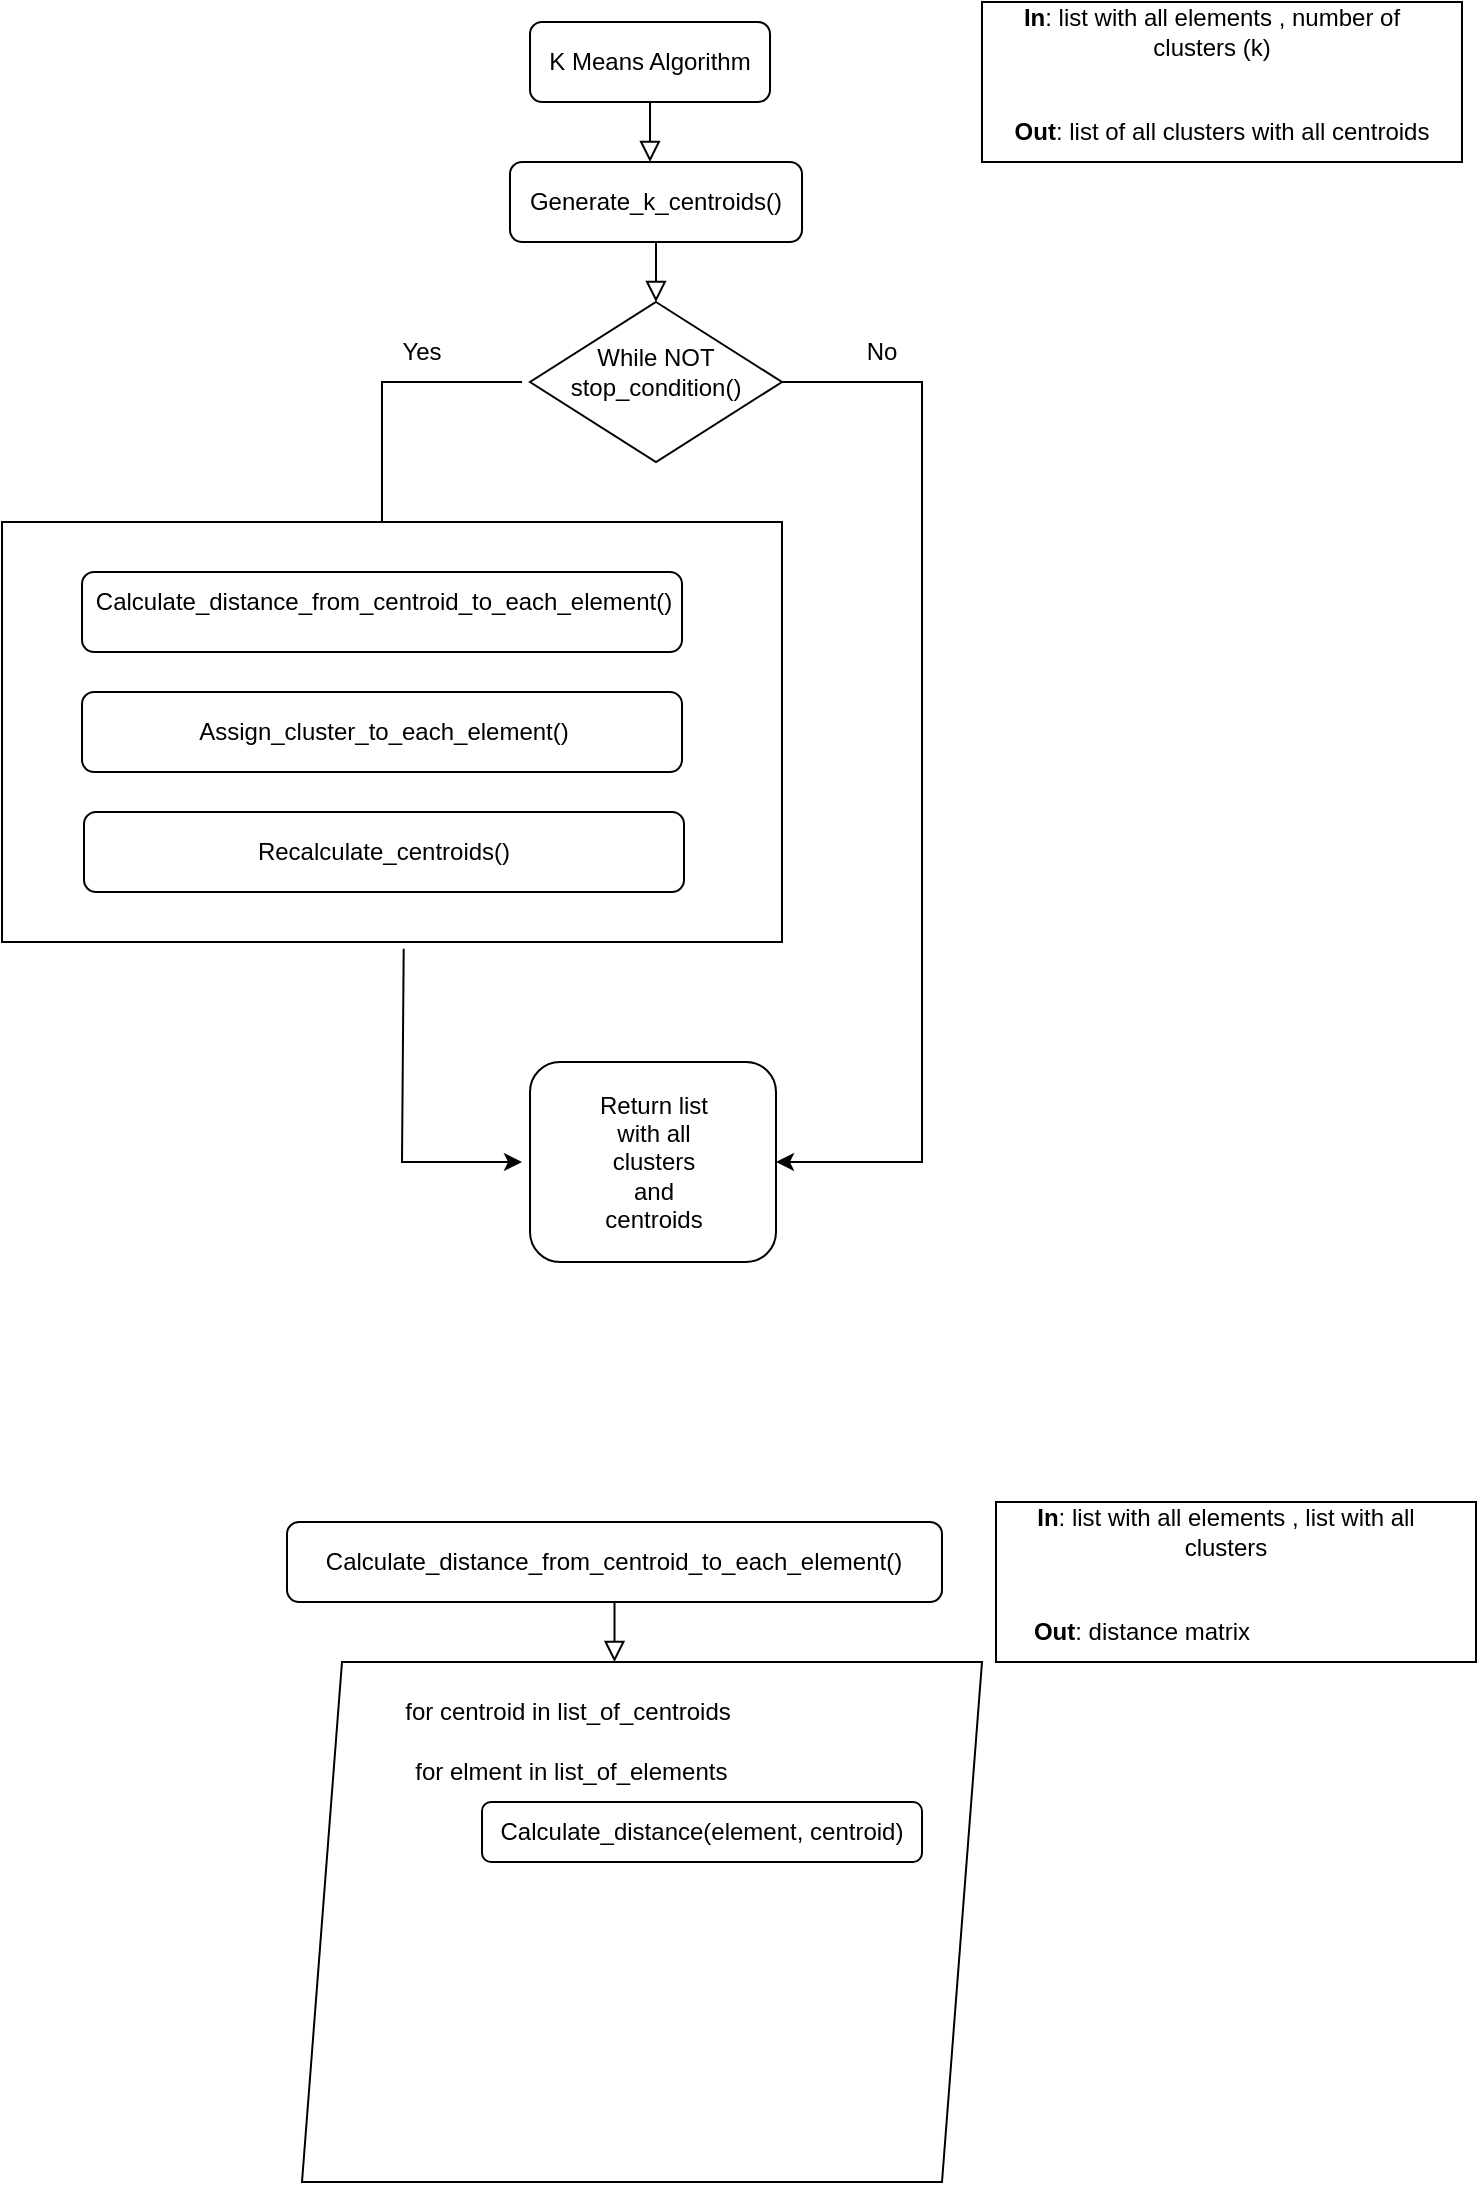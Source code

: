 <mxfile version="21.0.7" type="github">
  <diagram id="C5RBs43oDa-KdzZeNtuy" name="Page-1">
    <mxGraphModel dx="1741" dy="958" grid="1" gridSize="10" guides="1" tooltips="1" connect="1" arrows="1" fold="1" page="1" pageScale="1" pageWidth="827" pageHeight="1169" math="0" shadow="0">
      <root>
        <mxCell id="WIyWlLk6GJQsqaUBKTNV-0" />
        <mxCell id="WIyWlLk6GJQsqaUBKTNV-1" parent="WIyWlLk6GJQsqaUBKTNV-0" />
        <mxCell id="WIyWlLk6GJQsqaUBKTNV-2" value="" style="rounded=0;html=1;jettySize=auto;orthogonalLoop=1;fontSize=11;endArrow=block;endFill=0;endSize=8;strokeWidth=1;shadow=0;labelBackgroundColor=none;edgeStyle=orthogonalEdgeStyle;" parent="WIyWlLk6GJQsqaUBKTNV-1" source="WIyWlLk6GJQsqaUBKTNV-3" edge="1">
          <mxGeometry relative="1" as="geometry">
            <mxPoint x="414" y="80" as="targetPoint" />
          </mxGeometry>
        </mxCell>
        <mxCell id="WIyWlLk6GJQsqaUBKTNV-3" value="K Means Algorithm" style="rounded=1;whiteSpace=wrap;html=1;fontSize=12;glass=0;strokeWidth=1;shadow=0;" parent="WIyWlLk6GJQsqaUBKTNV-1" vertex="1">
          <mxGeometry x="354" y="10" width="120" height="40" as="geometry" />
        </mxCell>
        <mxCell id="N45urT5iT_6IWGHpwI25-0" value="" style="rounded=0;whiteSpace=wrap;html=1;" vertex="1" parent="WIyWlLk6GJQsqaUBKTNV-1">
          <mxGeometry x="580" width="240" height="80" as="geometry" />
        </mxCell>
        <mxCell id="N45urT5iT_6IWGHpwI25-1" value="&lt;b&gt;In&lt;/b&gt;: list with all elements , number of clusters (k)" style="text;html=1;strokeColor=none;fillColor=none;align=center;verticalAlign=middle;whiteSpace=wrap;rounded=0;" vertex="1" parent="WIyWlLk6GJQsqaUBKTNV-1">
          <mxGeometry x="580" width="230" height="30" as="geometry" />
        </mxCell>
        <mxCell id="N45urT5iT_6IWGHpwI25-3" value="&lt;b&gt;Out&lt;/b&gt;: list of all clusters with all centroids" style="text;html=1;strokeColor=none;fillColor=none;align=center;verticalAlign=middle;whiteSpace=wrap;rounded=0;" vertex="1" parent="WIyWlLk6GJQsqaUBKTNV-1">
          <mxGeometry x="580" y="50" width="240" height="30" as="geometry" />
        </mxCell>
        <mxCell id="N45urT5iT_6IWGHpwI25-5" value="" style="rounded=1;whiteSpace=wrap;html=1;" vertex="1" parent="WIyWlLk6GJQsqaUBKTNV-1">
          <mxGeometry x="344" y="80" width="146" height="40" as="geometry" />
        </mxCell>
        <mxCell id="N45urT5iT_6IWGHpwI25-6" value="Generate_k_centroids()" style="text;html=1;strokeColor=none;fillColor=none;align=center;verticalAlign=middle;whiteSpace=wrap;rounded=0;" vertex="1" parent="WIyWlLk6GJQsqaUBKTNV-1">
          <mxGeometry x="389" y="85" width="56" height="30" as="geometry" />
        </mxCell>
        <mxCell id="N45urT5iT_6IWGHpwI25-7" value="" style="rhombus;whiteSpace=wrap;html=1;" vertex="1" parent="WIyWlLk6GJQsqaUBKTNV-1">
          <mxGeometry x="354" y="150" width="126" height="80" as="geometry" />
        </mxCell>
        <mxCell id="N45urT5iT_6IWGHpwI25-10" value="" style="rounded=0;html=1;jettySize=auto;orthogonalLoop=1;fontSize=11;endArrow=block;endFill=0;endSize=8;strokeWidth=1;shadow=0;labelBackgroundColor=none;edgeStyle=orthogonalEdgeStyle;exitX=0.5;exitY=1;exitDx=0;exitDy=0;" edge="1" parent="WIyWlLk6GJQsqaUBKTNV-1" source="N45urT5iT_6IWGHpwI25-5" target="N45urT5iT_6IWGHpwI25-7">
          <mxGeometry relative="1" as="geometry">
            <mxPoint x="540" y="250" as="sourcePoint" />
            <mxPoint x="420" y="150" as="targetPoint" />
            <Array as="points" />
          </mxGeometry>
        </mxCell>
        <mxCell id="N45urT5iT_6IWGHpwI25-11" value="While NOT stop_condition()" style="text;html=1;strokeColor=none;fillColor=none;align=center;verticalAlign=middle;whiteSpace=wrap;rounded=0;" vertex="1" parent="WIyWlLk6GJQsqaUBKTNV-1">
          <mxGeometry x="387" y="170" width="60" height="30" as="geometry" />
        </mxCell>
        <mxCell id="N45urT5iT_6IWGHpwI25-12" value="" style="endArrow=classic;html=1;rounded=0;" edge="1" parent="WIyWlLk6GJQsqaUBKTNV-1">
          <mxGeometry width="50" height="50" relative="1" as="geometry">
            <mxPoint x="350" y="190" as="sourcePoint" />
            <mxPoint x="280" y="270" as="targetPoint" />
            <Array as="points">
              <mxPoint x="280" y="190" />
            </Array>
          </mxGeometry>
        </mxCell>
        <mxCell id="N45urT5iT_6IWGHpwI25-13" value="" style="endArrow=classic;html=1;rounded=0;entryX=1;entryY=0.5;entryDx=0;entryDy=0;" edge="1" parent="WIyWlLk6GJQsqaUBKTNV-1" target="N45urT5iT_6IWGHpwI25-19">
          <mxGeometry width="50" height="50" relative="1" as="geometry">
            <mxPoint x="480" y="190" as="sourcePoint" />
            <mxPoint x="550" y="270" as="targetPoint" />
            <Array as="points">
              <mxPoint x="550" y="190" />
              <mxPoint x="550" y="510" />
              <mxPoint x="550" y="580" />
              <mxPoint x="500" y="580" />
            </Array>
          </mxGeometry>
        </mxCell>
        <mxCell id="N45urT5iT_6IWGHpwI25-16" value="Yes" style="text;html=1;strokeColor=none;fillColor=none;align=center;verticalAlign=middle;whiteSpace=wrap;rounded=0;" vertex="1" parent="WIyWlLk6GJQsqaUBKTNV-1">
          <mxGeometry x="270" y="160" width="60" height="30" as="geometry" />
        </mxCell>
        <mxCell id="N45urT5iT_6IWGHpwI25-17" value="No" style="text;html=1;strokeColor=none;fillColor=none;align=center;verticalAlign=middle;whiteSpace=wrap;rounded=0;" vertex="1" parent="WIyWlLk6GJQsqaUBKTNV-1">
          <mxGeometry x="500" y="160" width="60" height="30" as="geometry" />
        </mxCell>
        <mxCell id="N45urT5iT_6IWGHpwI25-18" value="" style="rounded=0;whiteSpace=wrap;html=1;" vertex="1" parent="WIyWlLk6GJQsqaUBKTNV-1">
          <mxGeometry x="90" y="260" width="390" height="210" as="geometry" />
        </mxCell>
        <mxCell id="N45urT5iT_6IWGHpwI25-19" value="" style="rounded=1;whiteSpace=wrap;html=1;" vertex="1" parent="WIyWlLk6GJQsqaUBKTNV-1">
          <mxGeometry x="354" y="530" width="123" height="100" as="geometry" />
        </mxCell>
        <mxCell id="N45urT5iT_6IWGHpwI25-20" value="Return list with all clusters and centroids" style="text;html=1;strokeColor=none;fillColor=none;align=center;verticalAlign=middle;whiteSpace=wrap;rounded=0;" vertex="1" parent="WIyWlLk6GJQsqaUBKTNV-1">
          <mxGeometry x="385.5" y="565" width="60" height="30" as="geometry" />
        </mxCell>
        <mxCell id="N45urT5iT_6IWGHpwI25-22" value="" style="rounded=1;whiteSpace=wrap;html=1;" vertex="1" parent="WIyWlLk6GJQsqaUBKTNV-1">
          <mxGeometry x="130" y="285" width="300" height="40" as="geometry" />
        </mxCell>
        <mxCell id="N45urT5iT_6IWGHpwI25-23" value="Calculate_distance_from_centroid_to_each_element()" style="text;html=1;strokeColor=none;fillColor=none;align=center;verticalAlign=middle;whiteSpace=wrap;rounded=0;" vertex="1" parent="WIyWlLk6GJQsqaUBKTNV-1">
          <mxGeometry x="253" y="285" width="56" height="30" as="geometry" />
        </mxCell>
        <mxCell id="N45urT5iT_6IWGHpwI25-24" value="" style="rounded=1;whiteSpace=wrap;html=1;" vertex="1" parent="WIyWlLk6GJQsqaUBKTNV-1">
          <mxGeometry x="131" y="405" width="300" height="40" as="geometry" />
        </mxCell>
        <mxCell id="N45urT5iT_6IWGHpwI25-25" value="Recalculate_centroids()" style="text;html=1;strokeColor=none;fillColor=none;align=center;verticalAlign=middle;whiteSpace=wrap;rounded=0;" vertex="1" parent="WIyWlLk6GJQsqaUBKTNV-1">
          <mxGeometry x="253" y="410" width="56" height="30" as="geometry" />
        </mxCell>
        <mxCell id="N45urT5iT_6IWGHpwI25-27" value="" style="rounded=1;whiteSpace=wrap;html=1;" vertex="1" parent="WIyWlLk6GJQsqaUBKTNV-1">
          <mxGeometry x="130" y="345" width="300" height="40" as="geometry" />
        </mxCell>
        <mxCell id="N45urT5iT_6IWGHpwI25-28" value="Assign_cluster_to_each_element()" style="text;html=1;strokeColor=none;fillColor=none;align=center;verticalAlign=middle;whiteSpace=wrap;rounded=0;" vertex="1" parent="WIyWlLk6GJQsqaUBKTNV-1">
          <mxGeometry x="253" y="350" width="56" height="30" as="geometry" />
        </mxCell>
        <mxCell id="N45urT5iT_6IWGHpwI25-31" style="edgeStyle=orthogonalEdgeStyle;rounded=0;orthogonalLoop=1;jettySize=auto;html=1;exitX=0.5;exitY=1;exitDx=0;exitDy=0;" edge="1" parent="WIyWlLk6GJQsqaUBKTNV-1" source="N45urT5iT_6IWGHpwI25-18" target="N45urT5iT_6IWGHpwI25-18">
          <mxGeometry relative="1" as="geometry" />
        </mxCell>
        <mxCell id="N45urT5iT_6IWGHpwI25-32" value="" style="endArrow=classic;html=1;rounded=0;exitX=0.515;exitY=1.016;exitDx=0;exitDy=0;exitPerimeter=0;" edge="1" parent="WIyWlLk6GJQsqaUBKTNV-1" source="N45urT5iT_6IWGHpwI25-18">
          <mxGeometry width="50" height="50" relative="1" as="geometry">
            <mxPoint x="330" y="510" as="sourcePoint" />
            <mxPoint x="350" y="580" as="targetPoint" />
            <Array as="points">
              <mxPoint x="290" y="580" />
            </Array>
          </mxGeometry>
        </mxCell>
        <mxCell id="N45urT5iT_6IWGHpwI25-35" value="" style="rounded=0;html=1;jettySize=auto;orthogonalLoop=1;fontSize=11;endArrow=block;endFill=0;endSize=8;strokeWidth=1;shadow=0;labelBackgroundColor=none;edgeStyle=orthogonalEdgeStyle;" edge="1" parent="WIyWlLk6GJQsqaUBKTNV-1" source="N45urT5iT_6IWGHpwI25-36">
          <mxGeometry relative="1" as="geometry">
            <mxPoint x="396.25" y="830" as="targetPoint" />
          </mxGeometry>
        </mxCell>
        <mxCell id="N45urT5iT_6IWGHpwI25-36" value="" style="rounded=1;whiteSpace=wrap;html=1;fontSize=12;glass=0;strokeWidth=1;shadow=0;" vertex="1" parent="WIyWlLk6GJQsqaUBKTNV-1">
          <mxGeometry x="232.5" y="760" width="327.5" height="40" as="geometry" />
        </mxCell>
        <mxCell id="N45urT5iT_6IWGHpwI25-37" value="" style="rounded=0;whiteSpace=wrap;html=1;" vertex="1" parent="WIyWlLk6GJQsqaUBKTNV-1">
          <mxGeometry x="587" y="750" width="240" height="80" as="geometry" />
        </mxCell>
        <mxCell id="N45urT5iT_6IWGHpwI25-38" value="&lt;b&gt;In&lt;/b&gt;: list with all elements , list with all clusters" style="text;html=1;strokeColor=none;fillColor=none;align=center;verticalAlign=middle;whiteSpace=wrap;rounded=0;" vertex="1" parent="WIyWlLk6GJQsqaUBKTNV-1">
          <mxGeometry x="587" y="750" width="230" height="30" as="geometry" />
        </mxCell>
        <mxCell id="N45urT5iT_6IWGHpwI25-39" value="&lt;b&gt;Out&lt;/b&gt;: distance matrix" style="text;html=1;strokeColor=none;fillColor=none;align=center;verticalAlign=middle;whiteSpace=wrap;rounded=0;" vertex="1" parent="WIyWlLk6GJQsqaUBKTNV-1">
          <mxGeometry x="540" y="800" width="240" height="30" as="geometry" />
        </mxCell>
        <mxCell id="N45urT5iT_6IWGHpwI25-40" value="Calculate_distance_from_centroid_to_each_element()" style="text;html=1;strokeColor=none;fillColor=none;align=center;verticalAlign=middle;whiteSpace=wrap;rounded=0;" vertex="1" parent="WIyWlLk6GJQsqaUBKTNV-1">
          <mxGeometry x="368.25" y="765" width="56" height="30" as="geometry" />
        </mxCell>
        <mxCell id="N45urT5iT_6IWGHpwI25-42" value="" style="shape=parallelogram;perimeter=parallelogramPerimeter;whiteSpace=wrap;html=1;fixedSize=1;" vertex="1" parent="WIyWlLk6GJQsqaUBKTNV-1">
          <mxGeometry x="240" y="830" width="340" height="260" as="geometry" />
        </mxCell>
        <mxCell id="N45urT5iT_6IWGHpwI25-43" value="for centroid in list_of_centroids" style="text;html=1;strokeColor=none;fillColor=none;align=center;verticalAlign=middle;whiteSpace=wrap;rounded=0;" vertex="1" parent="WIyWlLk6GJQsqaUBKTNV-1">
          <mxGeometry x="253" y="840" width="240" height="30" as="geometry" />
        </mxCell>
        <mxCell id="N45urT5iT_6IWGHpwI25-44" value="&lt;span style=&quot;white-space: pre;&quot;&gt;	&lt;/span&gt;for elment in list_of_elements" style="text;html=1;strokeColor=none;fillColor=none;align=center;verticalAlign=middle;whiteSpace=wrap;rounded=0;" vertex="1" parent="WIyWlLk6GJQsqaUBKTNV-1">
          <mxGeometry x="253" y="870" width="240" height="30" as="geometry" />
        </mxCell>
        <mxCell id="N45urT5iT_6IWGHpwI25-45" value="" style="rounded=1;whiteSpace=wrap;html=1;" vertex="1" parent="WIyWlLk6GJQsqaUBKTNV-1">
          <mxGeometry x="330" y="900" width="220" height="30" as="geometry" />
        </mxCell>
        <mxCell id="N45urT5iT_6IWGHpwI25-46" value="Calculate_distance(element, centroid)" style="text;html=1;strokeColor=none;fillColor=none;align=center;verticalAlign=middle;whiteSpace=wrap;rounded=0;" vertex="1" parent="WIyWlLk6GJQsqaUBKTNV-1">
          <mxGeometry x="336.13" y="900" width="207.75" height="30" as="geometry" />
        </mxCell>
      </root>
    </mxGraphModel>
  </diagram>
</mxfile>
